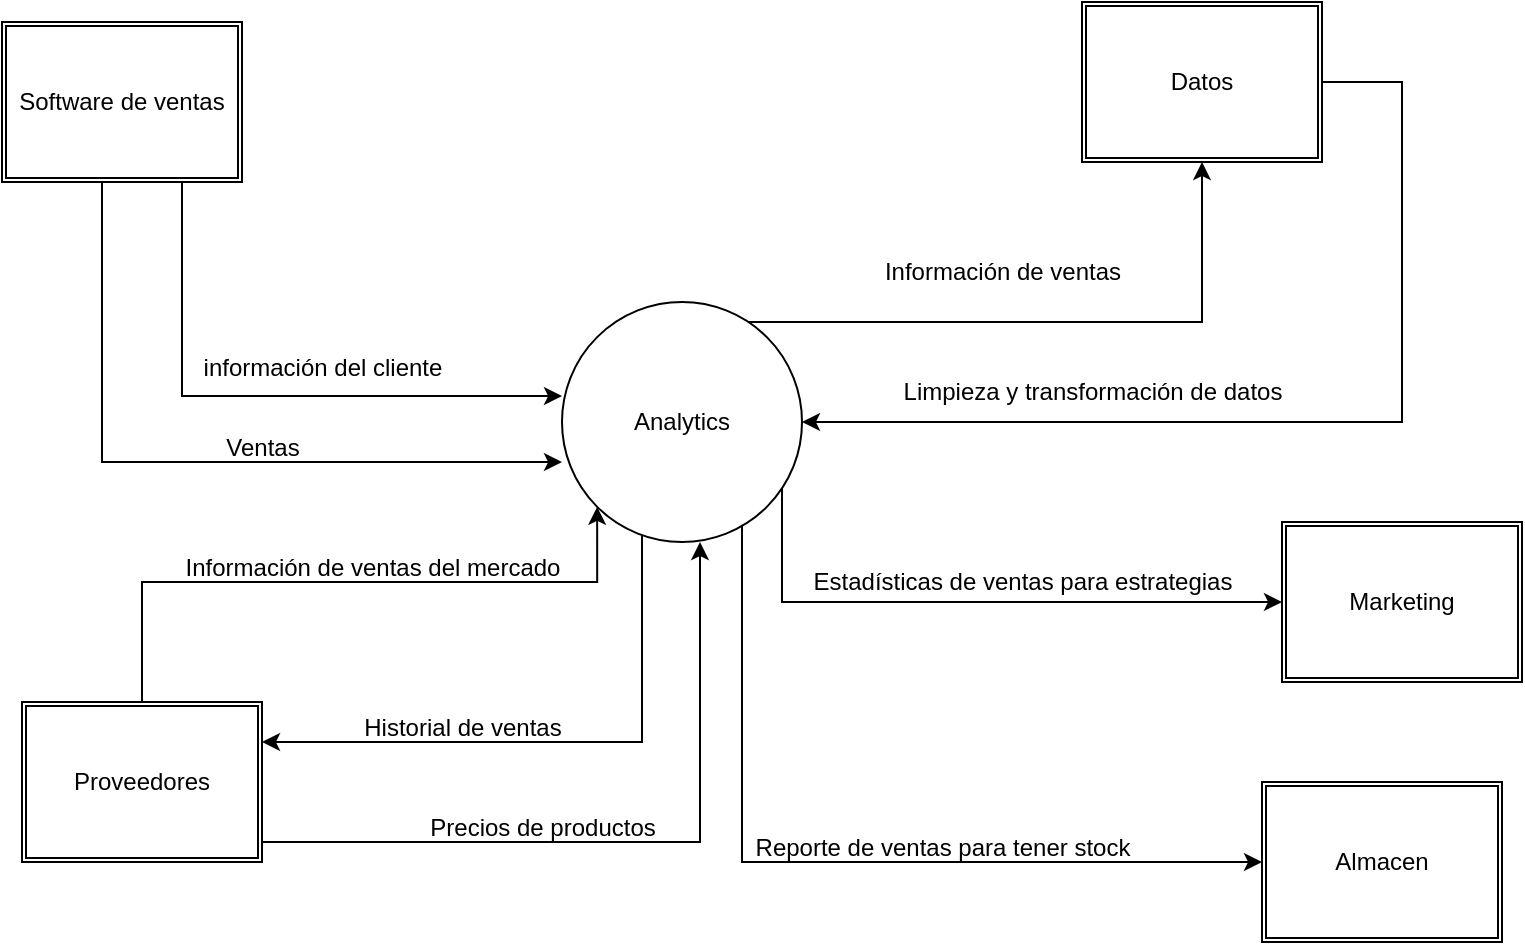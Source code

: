 <mxfile version="21.3.4" type="github">
  <diagram name="Página-1" id="ZXYLxePqGjEtQGl_a4mi">
    <mxGraphModel dx="1034" dy="708" grid="1" gridSize="10" guides="1" tooltips="1" connect="1" arrows="1" fold="1" page="1" pageScale="1" pageWidth="2000" pageHeight="1900" math="0" shadow="0">
      <root>
        <mxCell id="0" />
        <mxCell id="1" parent="0" />
        <mxCell id="xtd1K-4oGkaasKiM0OWQ-19" style="edgeStyle=orthogonalEdgeStyle;rounded=0;orthogonalLoop=1;jettySize=auto;html=1;entryX=1;entryY=0.25;entryDx=0;entryDy=0;" edge="1" parent="1" source="xtd1K-4oGkaasKiM0OWQ-1" target="xtd1K-4oGkaasKiM0OWQ-4">
          <mxGeometry relative="1" as="geometry">
            <Array as="points">
              <mxPoint x="470" y="530" />
            </Array>
          </mxGeometry>
        </mxCell>
        <mxCell id="xtd1K-4oGkaasKiM0OWQ-29" style="edgeStyle=orthogonalEdgeStyle;rounded=0;orthogonalLoop=1;jettySize=auto;html=1;" edge="1" parent="1" source="xtd1K-4oGkaasKiM0OWQ-1" target="xtd1K-4oGkaasKiM0OWQ-8">
          <mxGeometry relative="1" as="geometry">
            <Array as="points">
              <mxPoint x="750" y="320" />
            </Array>
          </mxGeometry>
        </mxCell>
        <mxCell id="xtd1K-4oGkaasKiM0OWQ-30" style="edgeStyle=orthogonalEdgeStyle;rounded=0;orthogonalLoop=1;jettySize=auto;html=1;entryX=0;entryY=0.5;entryDx=0;entryDy=0;" edge="1" parent="1" source="xtd1K-4oGkaasKiM0OWQ-1" target="xtd1K-4oGkaasKiM0OWQ-28">
          <mxGeometry relative="1" as="geometry">
            <Array as="points">
              <mxPoint x="540" y="460" />
              <mxPoint x="790" y="460" />
            </Array>
          </mxGeometry>
        </mxCell>
        <mxCell id="xtd1K-4oGkaasKiM0OWQ-33" style="edgeStyle=orthogonalEdgeStyle;rounded=0;orthogonalLoop=1;jettySize=auto;html=1;entryX=0;entryY=0.5;entryDx=0;entryDy=0;" edge="1" parent="1" source="xtd1K-4oGkaasKiM0OWQ-1" target="xtd1K-4oGkaasKiM0OWQ-32">
          <mxGeometry relative="1" as="geometry">
            <Array as="points">
              <mxPoint x="520" y="590" />
            </Array>
          </mxGeometry>
        </mxCell>
        <mxCell id="xtd1K-4oGkaasKiM0OWQ-1" value="Analytics" style="ellipse;whiteSpace=wrap;html=1;aspect=fixed;" vertex="1" parent="1">
          <mxGeometry x="430" y="310" width="120" height="120" as="geometry" />
        </mxCell>
        <mxCell id="xtd1K-4oGkaasKiM0OWQ-9" style="edgeStyle=orthogonalEdgeStyle;rounded=0;orthogonalLoop=1;jettySize=auto;html=1;entryX=0;entryY=0.667;entryDx=0;entryDy=0;entryPerimeter=0;" edge="1" parent="1" source="xtd1K-4oGkaasKiM0OWQ-3" target="xtd1K-4oGkaasKiM0OWQ-1">
          <mxGeometry relative="1" as="geometry">
            <Array as="points">
              <mxPoint x="200" y="390" />
            </Array>
          </mxGeometry>
        </mxCell>
        <mxCell id="xtd1K-4oGkaasKiM0OWQ-11" style="edgeStyle=orthogonalEdgeStyle;rounded=0;orthogonalLoop=1;jettySize=auto;html=1;entryX=0;entryY=0.392;entryDx=0;entryDy=0;entryPerimeter=0;" edge="1" parent="1" source="xtd1K-4oGkaasKiM0OWQ-3" target="xtd1K-4oGkaasKiM0OWQ-1">
          <mxGeometry relative="1" as="geometry">
            <Array as="points">
              <mxPoint x="240" y="357" />
            </Array>
          </mxGeometry>
        </mxCell>
        <mxCell id="xtd1K-4oGkaasKiM0OWQ-3" value="Software de ventas" style="shape=ext;double=1;rounded=0;whiteSpace=wrap;html=1;" vertex="1" parent="1">
          <mxGeometry x="150" y="170" width="120" height="80" as="geometry" />
        </mxCell>
        <mxCell id="xtd1K-4oGkaasKiM0OWQ-17" style="edgeStyle=orthogonalEdgeStyle;rounded=0;orthogonalLoop=1;jettySize=auto;html=1;entryX=0.575;entryY=1;entryDx=0;entryDy=0;entryPerimeter=0;" edge="1" parent="1" source="xtd1K-4oGkaasKiM0OWQ-4" target="xtd1K-4oGkaasKiM0OWQ-1">
          <mxGeometry relative="1" as="geometry">
            <Array as="points">
              <mxPoint x="499" y="580" />
            </Array>
          </mxGeometry>
        </mxCell>
        <mxCell id="xtd1K-4oGkaasKiM0OWQ-20" style="edgeStyle=orthogonalEdgeStyle;rounded=0;orthogonalLoop=1;jettySize=auto;html=1;entryX=0;entryY=1;entryDx=0;entryDy=0;" edge="1" parent="1" source="xtd1K-4oGkaasKiM0OWQ-4" target="xtd1K-4oGkaasKiM0OWQ-1">
          <mxGeometry relative="1" as="geometry">
            <Array as="points">
              <mxPoint x="220" y="450" />
              <mxPoint x="448" y="450" />
            </Array>
          </mxGeometry>
        </mxCell>
        <mxCell id="xtd1K-4oGkaasKiM0OWQ-4" value="Proveedores" style="shape=ext;double=1;rounded=0;whiteSpace=wrap;html=1;" vertex="1" parent="1">
          <mxGeometry x="160" y="510" width="120" height="80" as="geometry" />
        </mxCell>
        <mxCell id="xtd1K-4oGkaasKiM0OWQ-27" style="edgeStyle=orthogonalEdgeStyle;rounded=0;orthogonalLoop=1;jettySize=auto;html=1;" edge="1" parent="1" source="xtd1K-4oGkaasKiM0OWQ-8" target="xtd1K-4oGkaasKiM0OWQ-1">
          <mxGeometry relative="1" as="geometry">
            <Array as="points">
              <mxPoint x="850" y="200" />
              <mxPoint x="850" y="370" />
            </Array>
          </mxGeometry>
        </mxCell>
        <mxCell id="xtd1K-4oGkaasKiM0OWQ-8" value="Datos" style="shape=ext;double=1;rounded=0;whiteSpace=wrap;html=1;" vertex="1" parent="1">
          <mxGeometry x="690" y="160" width="120" height="80" as="geometry" />
        </mxCell>
        <mxCell id="xtd1K-4oGkaasKiM0OWQ-10" value="Ventas" style="text;html=1;align=center;verticalAlign=middle;resizable=0;points=[];autosize=1;strokeColor=none;fillColor=none;" vertex="1" parent="1">
          <mxGeometry x="250" y="368" width="60" height="30" as="geometry" />
        </mxCell>
        <mxCell id="xtd1K-4oGkaasKiM0OWQ-13" value="información del cliente" style="text;html=1;align=center;verticalAlign=middle;resizable=0;points=[];autosize=1;strokeColor=none;fillColor=none;" vertex="1" parent="1">
          <mxGeometry x="240" y="328" width="140" height="30" as="geometry" />
        </mxCell>
        <mxCell id="xtd1K-4oGkaasKiM0OWQ-15" value="Precios de productos" style="text;html=1;align=center;verticalAlign=middle;resizable=0;points=[];autosize=1;strokeColor=none;fillColor=none;" vertex="1" parent="1">
          <mxGeometry x="350" y="558" width="140" height="30" as="geometry" />
        </mxCell>
        <mxCell id="xtd1K-4oGkaasKiM0OWQ-18" value="Historial de ventas" style="text;html=1;align=center;verticalAlign=middle;resizable=0;points=[];autosize=1;strokeColor=none;fillColor=none;" vertex="1" parent="1">
          <mxGeometry x="320" y="508" width="120" height="30" as="geometry" />
        </mxCell>
        <mxCell id="xtd1K-4oGkaasKiM0OWQ-21" value="Información de ventas del mercado" style="text;html=1;align=center;verticalAlign=middle;resizable=0;points=[];autosize=1;strokeColor=none;fillColor=none;" vertex="1" parent="1">
          <mxGeometry x="230" y="428" width="210" height="30" as="geometry" />
        </mxCell>
        <mxCell id="xtd1K-4oGkaasKiM0OWQ-22" value="Información de ventas" style="text;html=1;align=center;verticalAlign=middle;resizable=0;points=[];autosize=1;strokeColor=none;fillColor=none;" vertex="1" parent="1">
          <mxGeometry x="580" y="280" width="140" height="30" as="geometry" />
        </mxCell>
        <mxCell id="xtd1K-4oGkaasKiM0OWQ-24" value="Limpieza y transformación de datos" style="text;html=1;align=center;verticalAlign=middle;resizable=0;points=[];autosize=1;strokeColor=none;fillColor=none;" vertex="1" parent="1">
          <mxGeometry x="590" y="340" width="210" height="30" as="geometry" />
        </mxCell>
        <mxCell id="xtd1K-4oGkaasKiM0OWQ-28" value="Marketing" style="shape=ext;double=1;rounded=0;whiteSpace=wrap;html=1;" vertex="1" parent="1">
          <mxGeometry x="790" y="420" width="120" height="80" as="geometry" />
        </mxCell>
        <mxCell id="xtd1K-4oGkaasKiM0OWQ-31" value="Estadísticas de ventas para estrategias" style="text;html=1;align=center;verticalAlign=middle;resizable=0;points=[];autosize=1;strokeColor=none;fillColor=none;" vertex="1" parent="1">
          <mxGeometry x="545" y="435" width="230" height="30" as="geometry" />
        </mxCell>
        <mxCell id="xtd1K-4oGkaasKiM0OWQ-32" value="Almacen" style="shape=ext;double=1;rounded=0;whiteSpace=wrap;html=1;" vertex="1" parent="1">
          <mxGeometry x="780" y="550" width="120" height="80" as="geometry" />
        </mxCell>
        <mxCell id="xtd1K-4oGkaasKiM0OWQ-34" value="Reporte de ventas para tener stock" style="text;html=1;align=center;verticalAlign=middle;resizable=0;points=[];autosize=1;strokeColor=none;fillColor=none;" vertex="1" parent="1">
          <mxGeometry x="515" y="568" width="210" height="30" as="geometry" />
        </mxCell>
      </root>
    </mxGraphModel>
  </diagram>
</mxfile>
